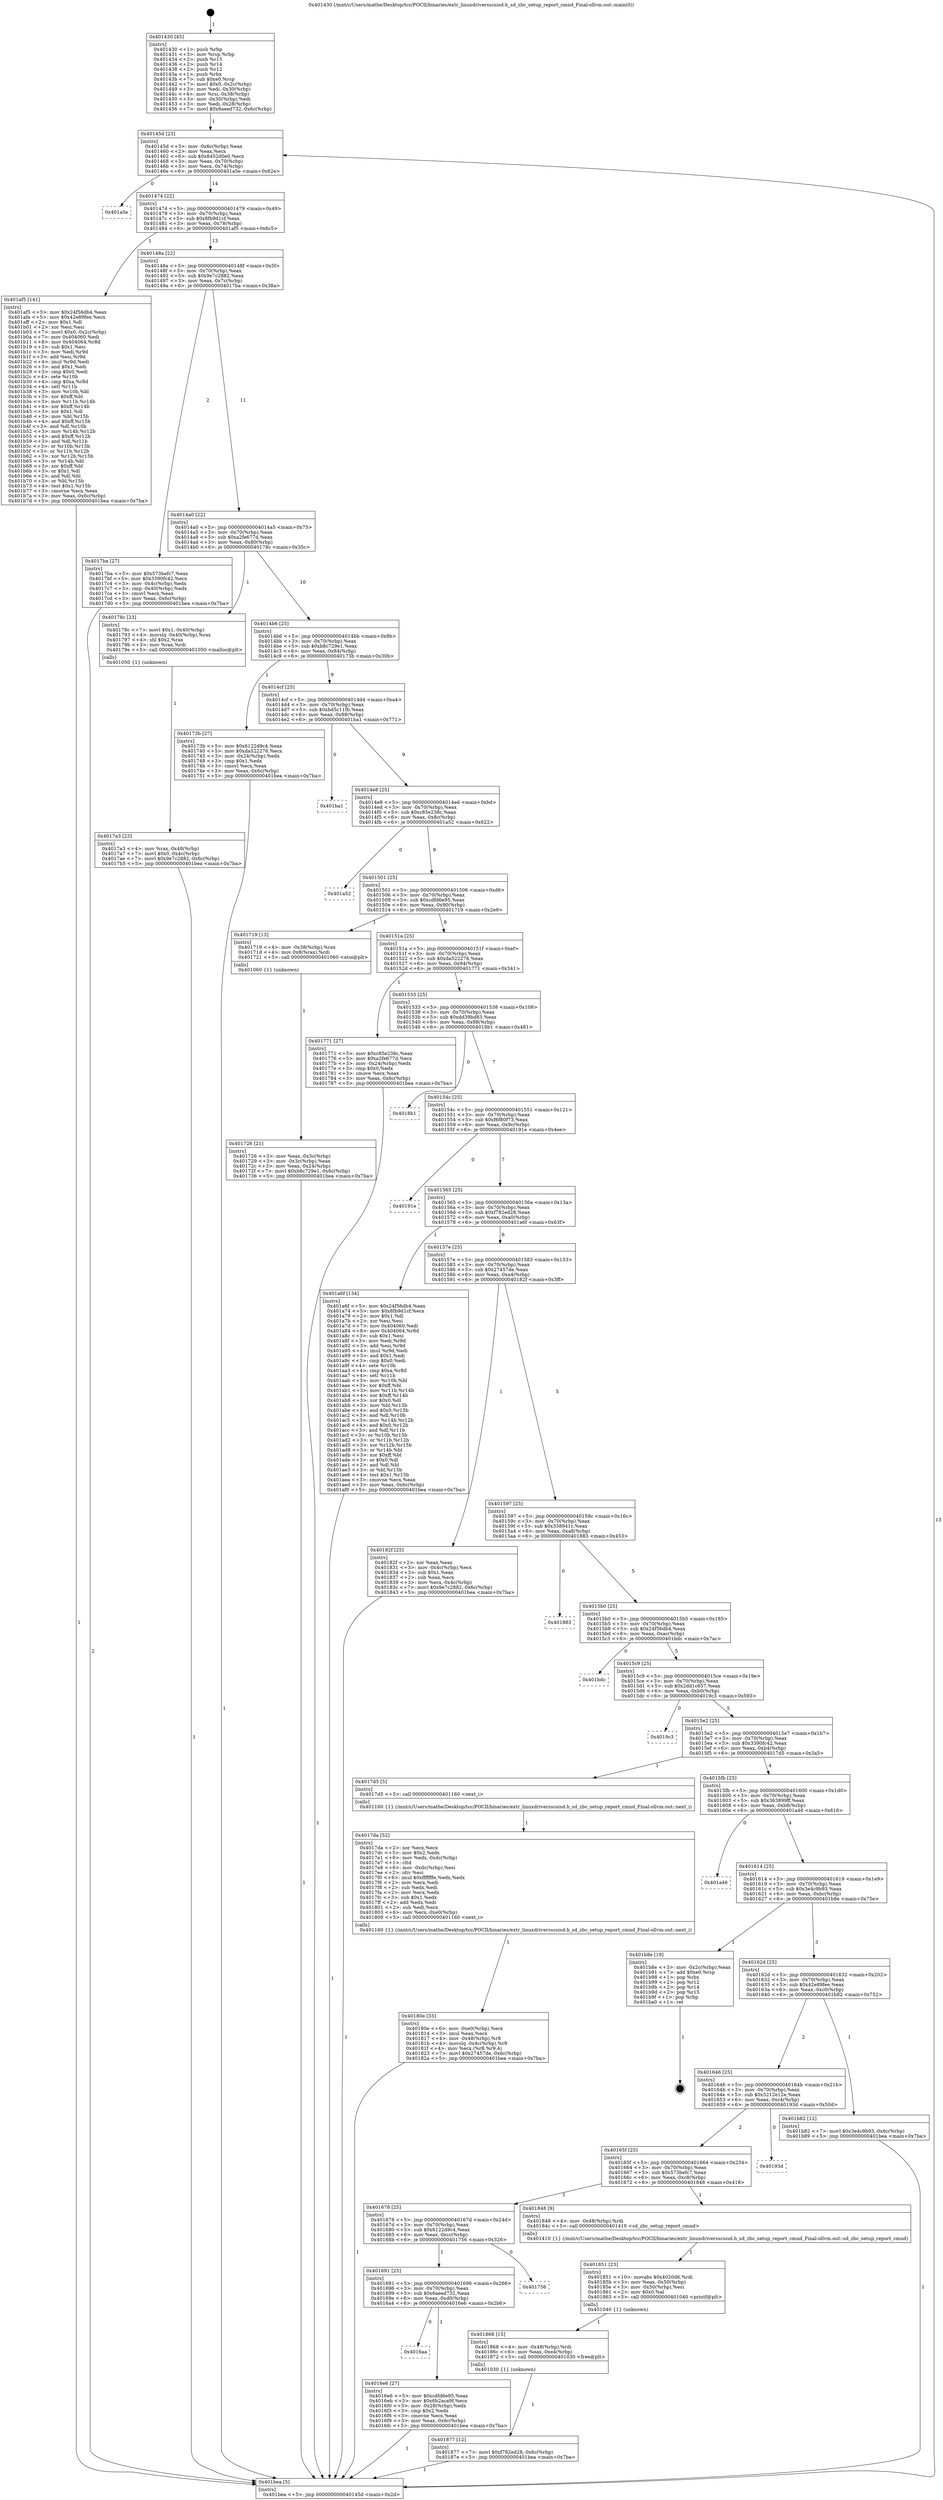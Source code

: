 digraph "0x401430" {
  label = "0x401430 (/mnt/c/Users/mathe/Desktop/tcc/POCII/binaries/extr_linuxdriversscsisd.h_sd_zbc_setup_report_cmnd_Final-ollvm.out::main(0))"
  labelloc = "t"
  node[shape=record]

  Entry [label="",width=0.3,height=0.3,shape=circle,fillcolor=black,style=filled]
  "0x40145d" [label="{
     0x40145d [23]\l
     | [instrs]\l
     &nbsp;&nbsp;0x40145d \<+3\>: mov -0x6c(%rbp),%eax\l
     &nbsp;&nbsp;0x401460 \<+2\>: mov %eax,%ecx\l
     &nbsp;&nbsp;0x401462 \<+6\>: sub $0x8452d0e0,%ecx\l
     &nbsp;&nbsp;0x401468 \<+3\>: mov %eax,-0x70(%rbp)\l
     &nbsp;&nbsp;0x40146b \<+3\>: mov %ecx,-0x74(%rbp)\l
     &nbsp;&nbsp;0x40146e \<+6\>: je 0000000000401a5e \<main+0x62e\>\l
  }"]
  "0x401a5e" [label="{
     0x401a5e\l
  }", style=dashed]
  "0x401474" [label="{
     0x401474 [22]\l
     | [instrs]\l
     &nbsp;&nbsp;0x401474 \<+5\>: jmp 0000000000401479 \<main+0x49\>\l
     &nbsp;&nbsp;0x401479 \<+3\>: mov -0x70(%rbp),%eax\l
     &nbsp;&nbsp;0x40147c \<+5\>: sub $0x8fb9d1cf,%eax\l
     &nbsp;&nbsp;0x401481 \<+3\>: mov %eax,-0x78(%rbp)\l
     &nbsp;&nbsp;0x401484 \<+6\>: je 0000000000401af5 \<main+0x6c5\>\l
  }"]
  Exit [label="",width=0.3,height=0.3,shape=circle,fillcolor=black,style=filled,peripheries=2]
  "0x401af5" [label="{
     0x401af5 [141]\l
     | [instrs]\l
     &nbsp;&nbsp;0x401af5 \<+5\>: mov $0x24f56db4,%eax\l
     &nbsp;&nbsp;0x401afa \<+5\>: mov $0x42e89fee,%ecx\l
     &nbsp;&nbsp;0x401aff \<+2\>: mov $0x1,%dl\l
     &nbsp;&nbsp;0x401b01 \<+2\>: xor %esi,%esi\l
     &nbsp;&nbsp;0x401b03 \<+7\>: movl $0x0,-0x2c(%rbp)\l
     &nbsp;&nbsp;0x401b0a \<+7\>: mov 0x404060,%edi\l
     &nbsp;&nbsp;0x401b11 \<+8\>: mov 0x404064,%r8d\l
     &nbsp;&nbsp;0x401b19 \<+3\>: sub $0x1,%esi\l
     &nbsp;&nbsp;0x401b1c \<+3\>: mov %edi,%r9d\l
     &nbsp;&nbsp;0x401b1f \<+3\>: add %esi,%r9d\l
     &nbsp;&nbsp;0x401b22 \<+4\>: imul %r9d,%edi\l
     &nbsp;&nbsp;0x401b26 \<+3\>: and $0x1,%edi\l
     &nbsp;&nbsp;0x401b29 \<+3\>: cmp $0x0,%edi\l
     &nbsp;&nbsp;0x401b2c \<+4\>: sete %r10b\l
     &nbsp;&nbsp;0x401b30 \<+4\>: cmp $0xa,%r8d\l
     &nbsp;&nbsp;0x401b34 \<+4\>: setl %r11b\l
     &nbsp;&nbsp;0x401b38 \<+3\>: mov %r10b,%bl\l
     &nbsp;&nbsp;0x401b3b \<+3\>: xor $0xff,%bl\l
     &nbsp;&nbsp;0x401b3e \<+3\>: mov %r11b,%r14b\l
     &nbsp;&nbsp;0x401b41 \<+4\>: xor $0xff,%r14b\l
     &nbsp;&nbsp;0x401b45 \<+3\>: xor $0x1,%dl\l
     &nbsp;&nbsp;0x401b48 \<+3\>: mov %bl,%r15b\l
     &nbsp;&nbsp;0x401b4b \<+4\>: and $0xff,%r15b\l
     &nbsp;&nbsp;0x401b4f \<+3\>: and %dl,%r10b\l
     &nbsp;&nbsp;0x401b52 \<+3\>: mov %r14b,%r12b\l
     &nbsp;&nbsp;0x401b55 \<+4\>: and $0xff,%r12b\l
     &nbsp;&nbsp;0x401b59 \<+3\>: and %dl,%r11b\l
     &nbsp;&nbsp;0x401b5c \<+3\>: or %r10b,%r15b\l
     &nbsp;&nbsp;0x401b5f \<+3\>: or %r11b,%r12b\l
     &nbsp;&nbsp;0x401b62 \<+3\>: xor %r12b,%r15b\l
     &nbsp;&nbsp;0x401b65 \<+3\>: or %r14b,%bl\l
     &nbsp;&nbsp;0x401b68 \<+3\>: xor $0xff,%bl\l
     &nbsp;&nbsp;0x401b6b \<+3\>: or $0x1,%dl\l
     &nbsp;&nbsp;0x401b6e \<+2\>: and %dl,%bl\l
     &nbsp;&nbsp;0x401b70 \<+3\>: or %bl,%r15b\l
     &nbsp;&nbsp;0x401b73 \<+4\>: test $0x1,%r15b\l
     &nbsp;&nbsp;0x401b77 \<+3\>: cmovne %ecx,%eax\l
     &nbsp;&nbsp;0x401b7a \<+3\>: mov %eax,-0x6c(%rbp)\l
     &nbsp;&nbsp;0x401b7d \<+5\>: jmp 0000000000401bea \<main+0x7ba\>\l
  }"]
  "0x40148a" [label="{
     0x40148a [22]\l
     | [instrs]\l
     &nbsp;&nbsp;0x40148a \<+5\>: jmp 000000000040148f \<main+0x5f\>\l
     &nbsp;&nbsp;0x40148f \<+3\>: mov -0x70(%rbp),%eax\l
     &nbsp;&nbsp;0x401492 \<+5\>: sub $0x9e7c2882,%eax\l
     &nbsp;&nbsp;0x401497 \<+3\>: mov %eax,-0x7c(%rbp)\l
     &nbsp;&nbsp;0x40149a \<+6\>: je 00000000004017ba \<main+0x38a\>\l
  }"]
  "0x401877" [label="{
     0x401877 [12]\l
     | [instrs]\l
     &nbsp;&nbsp;0x401877 \<+7\>: movl $0xf782ed28,-0x6c(%rbp)\l
     &nbsp;&nbsp;0x40187e \<+5\>: jmp 0000000000401bea \<main+0x7ba\>\l
  }"]
  "0x4017ba" [label="{
     0x4017ba [27]\l
     | [instrs]\l
     &nbsp;&nbsp;0x4017ba \<+5\>: mov $0x573befc7,%eax\l
     &nbsp;&nbsp;0x4017bf \<+5\>: mov $0x3390fc42,%ecx\l
     &nbsp;&nbsp;0x4017c4 \<+3\>: mov -0x4c(%rbp),%edx\l
     &nbsp;&nbsp;0x4017c7 \<+3\>: cmp -0x40(%rbp),%edx\l
     &nbsp;&nbsp;0x4017ca \<+3\>: cmovl %ecx,%eax\l
     &nbsp;&nbsp;0x4017cd \<+3\>: mov %eax,-0x6c(%rbp)\l
     &nbsp;&nbsp;0x4017d0 \<+5\>: jmp 0000000000401bea \<main+0x7ba\>\l
  }"]
  "0x4014a0" [label="{
     0x4014a0 [22]\l
     | [instrs]\l
     &nbsp;&nbsp;0x4014a0 \<+5\>: jmp 00000000004014a5 \<main+0x75\>\l
     &nbsp;&nbsp;0x4014a5 \<+3\>: mov -0x70(%rbp),%eax\l
     &nbsp;&nbsp;0x4014a8 \<+5\>: sub $0xa2fe677d,%eax\l
     &nbsp;&nbsp;0x4014ad \<+3\>: mov %eax,-0x80(%rbp)\l
     &nbsp;&nbsp;0x4014b0 \<+6\>: je 000000000040178c \<main+0x35c\>\l
  }"]
  "0x401868" [label="{
     0x401868 [15]\l
     | [instrs]\l
     &nbsp;&nbsp;0x401868 \<+4\>: mov -0x48(%rbp),%rdi\l
     &nbsp;&nbsp;0x40186c \<+6\>: mov %eax,-0xe4(%rbp)\l
     &nbsp;&nbsp;0x401872 \<+5\>: call 0000000000401030 \<free@plt\>\l
     | [calls]\l
     &nbsp;&nbsp;0x401030 \{1\} (unknown)\l
  }"]
  "0x40178c" [label="{
     0x40178c [23]\l
     | [instrs]\l
     &nbsp;&nbsp;0x40178c \<+7\>: movl $0x1,-0x40(%rbp)\l
     &nbsp;&nbsp;0x401793 \<+4\>: movslq -0x40(%rbp),%rax\l
     &nbsp;&nbsp;0x401797 \<+4\>: shl $0x2,%rax\l
     &nbsp;&nbsp;0x40179b \<+3\>: mov %rax,%rdi\l
     &nbsp;&nbsp;0x40179e \<+5\>: call 0000000000401050 \<malloc@plt\>\l
     | [calls]\l
     &nbsp;&nbsp;0x401050 \{1\} (unknown)\l
  }"]
  "0x4014b6" [label="{
     0x4014b6 [25]\l
     | [instrs]\l
     &nbsp;&nbsp;0x4014b6 \<+5\>: jmp 00000000004014bb \<main+0x8b\>\l
     &nbsp;&nbsp;0x4014bb \<+3\>: mov -0x70(%rbp),%eax\l
     &nbsp;&nbsp;0x4014be \<+5\>: sub $0xb8c729e1,%eax\l
     &nbsp;&nbsp;0x4014c3 \<+6\>: mov %eax,-0x84(%rbp)\l
     &nbsp;&nbsp;0x4014c9 \<+6\>: je 000000000040173b \<main+0x30b\>\l
  }"]
  "0x401851" [label="{
     0x401851 [23]\l
     | [instrs]\l
     &nbsp;&nbsp;0x401851 \<+10\>: movabs $0x4020d6,%rdi\l
     &nbsp;&nbsp;0x40185b \<+3\>: mov %eax,-0x50(%rbp)\l
     &nbsp;&nbsp;0x40185e \<+3\>: mov -0x50(%rbp),%esi\l
     &nbsp;&nbsp;0x401861 \<+2\>: mov $0x0,%al\l
     &nbsp;&nbsp;0x401863 \<+5\>: call 0000000000401040 \<printf@plt\>\l
     | [calls]\l
     &nbsp;&nbsp;0x401040 \{1\} (unknown)\l
  }"]
  "0x40173b" [label="{
     0x40173b [27]\l
     | [instrs]\l
     &nbsp;&nbsp;0x40173b \<+5\>: mov $0x6122d9c4,%eax\l
     &nbsp;&nbsp;0x401740 \<+5\>: mov $0xda522276,%ecx\l
     &nbsp;&nbsp;0x401745 \<+3\>: mov -0x24(%rbp),%edx\l
     &nbsp;&nbsp;0x401748 \<+3\>: cmp $0x1,%edx\l
     &nbsp;&nbsp;0x40174b \<+3\>: cmovl %ecx,%eax\l
     &nbsp;&nbsp;0x40174e \<+3\>: mov %eax,-0x6c(%rbp)\l
     &nbsp;&nbsp;0x401751 \<+5\>: jmp 0000000000401bea \<main+0x7ba\>\l
  }"]
  "0x4014cf" [label="{
     0x4014cf [25]\l
     | [instrs]\l
     &nbsp;&nbsp;0x4014cf \<+5\>: jmp 00000000004014d4 \<main+0xa4\>\l
     &nbsp;&nbsp;0x4014d4 \<+3\>: mov -0x70(%rbp),%eax\l
     &nbsp;&nbsp;0x4014d7 \<+5\>: sub $0xbd5c11fb,%eax\l
     &nbsp;&nbsp;0x4014dc \<+6\>: mov %eax,-0x88(%rbp)\l
     &nbsp;&nbsp;0x4014e2 \<+6\>: je 0000000000401ba1 \<main+0x771\>\l
  }"]
  "0x40180e" [label="{
     0x40180e [33]\l
     | [instrs]\l
     &nbsp;&nbsp;0x40180e \<+6\>: mov -0xe0(%rbp),%ecx\l
     &nbsp;&nbsp;0x401814 \<+3\>: imul %eax,%ecx\l
     &nbsp;&nbsp;0x401817 \<+4\>: mov -0x48(%rbp),%r8\l
     &nbsp;&nbsp;0x40181b \<+4\>: movslq -0x4c(%rbp),%r9\l
     &nbsp;&nbsp;0x40181f \<+4\>: mov %ecx,(%r8,%r9,4)\l
     &nbsp;&nbsp;0x401823 \<+7\>: movl $0x27457de,-0x6c(%rbp)\l
     &nbsp;&nbsp;0x40182a \<+5\>: jmp 0000000000401bea \<main+0x7ba\>\l
  }"]
  "0x401ba1" [label="{
     0x401ba1\l
  }", style=dashed]
  "0x4014e8" [label="{
     0x4014e8 [25]\l
     | [instrs]\l
     &nbsp;&nbsp;0x4014e8 \<+5\>: jmp 00000000004014ed \<main+0xbd\>\l
     &nbsp;&nbsp;0x4014ed \<+3\>: mov -0x70(%rbp),%eax\l
     &nbsp;&nbsp;0x4014f0 \<+5\>: sub $0xc85e238c,%eax\l
     &nbsp;&nbsp;0x4014f5 \<+6\>: mov %eax,-0x8c(%rbp)\l
     &nbsp;&nbsp;0x4014fb \<+6\>: je 0000000000401a52 \<main+0x622\>\l
  }"]
  "0x4017da" [label="{
     0x4017da [52]\l
     | [instrs]\l
     &nbsp;&nbsp;0x4017da \<+2\>: xor %ecx,%ecx\l
     &nbsp;&nbsp;0x4017dc \<+5\>: mov $0x2,%edx\l
     &nbsp;&nbsp;0x4017e1 \<+6\>: mov %edx,-0xdc(%rbp)\l
     &nbsp;&nbsp;0x4017e7 \<+1\>: cltd\l
     &nbsp;&nbsp;0x4017e8 \<+6\>: mov -0xdc(%rbp),%esi\l
     &nbsp;&nbsp;0x4017ee \<+2\>: idiv %esi\l
     &nbsp;&nbsp;0x4017f0 \<+6\>: imul $0xfffffffe,%edx,%edx\l
     &nbsp;&nbsp;0x4017f6 \<+2\>: mov %ecx,%edi\l
     &nbsp;&nbsp;0x4017f8 \<+2\>: sub %edx,%edi\l
     &nbsp;&nbsp;0x4017fa \<+2\>: mov %ecx,%edx\l
     &nbsp;&nbsp;0x4017fc \<+3\>: sub $0x1,%edx\l
     &nbsp;&nbsp;0x4017ff \<+2\>: add %edx,%edi\l
     &nbsp;&nbsp;0x401801 \<+2\>: sub %edi,%ecx\l
     &nbsp;&nbsp;0x401803 \<+6\>: mov %ecx,-0xe0(%rbp)\l
     &nbsp;&nbsp;0x401809 \<+5\>: call 0000000000401160 \<next_i\>\l
     | [calls]\l
     &nbsp;&nbsp;0x401160 \{1\} (/mnt/c/Users/mathe/Desktop/tcc/POCII/binaries/extr_linuxdriversscsisd.h_sd_zbc_setup_report_cmnd_Final-ollvm.out::next_i)\l
  }"]
  "0x401a52" [label="{
     0x401a52\l
  }", style=dashed]
  "0x401501" [label="{
     0x401501 [25]\l
     | [instrs]\l
     &nbsp;&nbsp;0x401501 \<+5\>: jmp 0000000000401506 \<main+0xd6\>\l
     &nbsp;&nbsp;0x401506 \<+3\>: mov -0x70(%rbp),%eax\l
     &nbsp;&nbsp;0x401509 \<+5\>: sub $0xcdfd6e95,%eax\l
     &nbsp;&nbsp;0x40150e \<+6\>: mov %eax,-0x90(%rbp)\l
     &nbsp;&nbsp;0x401514 \<+6\>: je 0000000000401719 \<main+0x2e9\>\l
  }"]
  "0x4017a3" [label="{
     0x4017a3 [23]\l
     | [instrs]\l
     &nbsp;&nbsp;0x4017a3 \<+4\>: mov %rax,-0x48(%rbp)\l
     &nbsp;&nbsp;0x4017a7 \<+7\>: movl $0x0,-0x4c(%rbp)\l
     &nbsp;&nbsp;0x4017ae \<+7\>: movl $0x9e7c2882,-0x6c(%rbp)\l
     &nbsp;&nbsp;0x4017b5 \<+5\>: jmp 0000000000401bea \<main+0x7ba\>\l
  }"]
  "0x401719" [label="{
     0x401719 [13]\l
     | [instrs]\l
     &nbsp;&nbsp;0x401719 \<+4\>: mov -0x38(%rbp),%rax\l
     &nbsp;&nbsp;0x40171d \<+4\>: mov 0x8(%rax),%rdi\l
     &nbsp;&nbsp;0x401721 \<+5\>: call 0000000000401060 \<atoi@plt\>\l
     | [calls]\l
     &nbsp;&nbsp;0x401060 \{1\} (unknown)\l
  }"]
  "0x40151a" [label="{
     0x40151a [25]\l
     | [instrs]\l
     &nbsp;&nbsp;0x40151a \<+5\>: jmp 000000000040151f \<main+0xef\>\l
     &nbsp;&nbsp;0x40151f \<+3\>: mov -0x70(%rbp),%eax\l
     &nbsp;&nbsp;0x401522 \<+5\>: sub $0xda522276,%eax\l
     &nbsp;&nbsp;0x401527 \<+6\>: mov %eax,-0x94(%rbp)\l
     &nbsp;&nbsp;0x40152d \<+6\>: je 0000000000401771 \<main+0x341\>\l
  }"]
  "0x401726" [label="{
     0x401726 [21]\l
     | [instrs]\l
     &nbsp;&nbsp;0x401726 \<+3\>: mov %eax,-0x3c(%rbp)\l
     &nbsp;&nbsp;0x401729 \<+3\>: mov -0x3c(%rbp),%eax\l
     &nbsp;&nbsp;0x40172c \<+3\>: mov %eax,-0x24(%rbp)\l
     &nbsp;&nbsp;0x40172f \<+7\>: movl $0xb8c729e1,-0x6c(%rbp)\l
     &nbsp;&nbsp;0x401736 \<+5\>: jmp 0000000000401bea \<main+0x7ba\>\l
  }"]
  "0x401771" [label="{
     0x401771 [27]\l
     | [instrs]\l
     &nbsp;&nbsp;0x401771 \<+5\>: mov $0xc85e238c,%eax\l
     &nbsp;&nbsp;0x401776 \<+5\>: mov $0xa2fe677d,%ecx\l
     &nbsp;&nbsp;0x40177b \<+3\>: mov -0x24(%rbp),%edx\l
     &nbsp;&nbsp;0x40177e \<+3\>: cmp $0x0,%edx\l
     &nbsp;&nbsp;0x401781 \<+3\>: cmove %ecx,%eax\l
     &nbsp;&nbsp;0x401784 \<+3\>: mov %eax,-0x6c(%rbp)\l
     &nbsp;&nbsp;0x401787 \<+5\>: jmp 0000000000401bea \<main+0x7ba\>\l
  }"]
  "0x401533" [label="{
     0x401533 [25]\l
     | [instrs]\l
     &nbsp;&nbsp;0x401533 \<+5\>: jmp 0000000000401538 \<main+0x108\>\l
     &nbsp;&nbsp;0x401538 \<+3\>: mov -0x70(%rbp),%eax\l
     &nbsp;&nbsp;0x40153b \<+5\>: sub $0xdd39bd83,%eax\l
     &nbsp;&nbsp;0x401540 \<+6\>: mov %eax,-0x98(%rbp)\l
     &nbsp;&nbsp;0x401546 \<+6\>: je 00000000004018b1 \<main+0x481\>\l
  }"]
  "0x401430" [label="{
     0x401430 [45]\l
     | [instrs]\l
     &nbsp;&nbsp;0x401430 \<+1\>: push %rbp\l
     &nbsp;&nbsp;0x401431 \<+3\>: mov %rsp,%rbp\l
     &nbsp;&nbsp;0x401434 \<+2\>: push %r15\l
     &nbsp;&nbsp;0x401436 \<+2\>: push %r14\l
     &nbsp;&nbsp;0x401438 \<+2\>: push %r12\l
     &nbsp;&nbsp;0x40143a \<+1\>: push %rbx\l
     &nbsp;&nbsp;0x40143b \<+7\>: sub $0xe0,%rsp\l
     &nbsp;&nbsp;0x401442 \<+7\>: movl $0x0,-0x2c(%rbp)\l
     &nbsp;&nbsp;0x401449 \<+3\>: mov %edi,-0x30(%rbp)\l
     &nbsp;&nbsp;0x40144c \<+4\>: mov %rsi,-0x38(%rbp)\l
     &nbsp;&nbsp;0x401450 \<+3\>: mov -0x30(%rbp),%edi\l
     &nbsp;&nbsp;0x401453 \<+3\>: mov %edi,-0x28(%rbp)\l
     &nbsp;&nbsp;0x401456 \<+7\>: movl $0x6aeed732,-0x6c(%rbp)\l
  }"]
  "0x4018b1" [label="{
     0x4018b1\l
  }", style=dashed]
  "0x40154c" [label="{
     0x40154c [25]\l
     | [instrs]\l
     &nbsp;&nbsp;0x40154c \<+5\>: jmp 0000000000401551 \<main+0x121\>\l
     &nbsp;&nbsp;0x401551 \<+3\>: mov -0x70(%rbp),%eax\l
     &nbsp;&nbsp;0x401554 \<+5\>: sub $0xf6f80f73,%eax\l
     &nbsp;&nbsp;0x401559 \<+6\>: mov %eax,-0x9c(%rbp)\l
     &nbsp;&nbsp;0x40155f \<+6\>: je 000000000040191e \<main+0x4ee\>\l
  }"]
  "0x401bea" [label="{
     0x401bea [5]\l
     | [instrs]\l
     &nbsp;&nbsp;0x401bea \<+5\>: jmp 000000000040145d \<main+0x2d\>\l
  }"]
  "0x40191e" [label="{
     0x40191e\l
  }", style=dashed]
  "0x401565" [label="{
     0x401565 [25]\l
     | [instrs]\l
     &nbsp;&nbsp;0x401565 \<+5\>: jmp 000000000040156a \<main+0x13a\>\l
     &nbsp;&nbsp;0x40156a \<+3\>: mov -0x70(%rbp),%eax\l
     &nbsp;&nbsp;0x40156d \<+5\>: sub $0xf782ed28,%eax\l
     &nbsp;&nbsp;0x401572 \<+6\>: mov %eax,-0xa0(%rbp)\l
     &nbsp;&nbsp;0x401578 \<+6\>: je 0000000000401a6f \<main+0x63f\>\l
  }"]
  "0x4016aa" [label="{
     0x4016aa\l
  }", style=dashed]
  "0x401a6f" [label="{
     0x401a6f [134]\l
     | [instrs]\l
     &nbsp;&nbsp;0x401a6f \<+5\>: mov $0x24f56db4,%eax\l
     &nbsp;&nbsp;0x401a74 \<+5\>: mov $0x8fb9d1cf,%ecx\l
     &nbsp;&nbsp;0x401a79 \<+2\>: mov $0x1,%dl\l
     &nbsp;&nbsp;0x401a7b \<+2\>: xor %esi,%esi\l
     &nbsp;&nbsp;0x401a7d \<+7\>: mov 0x404060,%edi\l
     &nbsp;&nbsp;0x401a84 \<+8\>: mov 0x404064,%r8d\l
     &nbsp;&nbsp;0x401a8c \<+3\>: sub $0x1,%esi\l
     &nbsp;&nbsp;0x401a8f \<+3\>: mov %edi,%r9d\l
     &nbsp;&nbsp;0x401a92 \<+3\>: add %esi,%r9d\l
     &nbsp;&nbsp;0x401a95 \<+4\>: imul %r9d,%edi\l
     &nbsp;&nbsp;0x401a99 \<+3\>: and $0x1,%edi\l
     &nbsp;&nbsp;0x401a9c \<+3\>: cmp $0x0,%edi\l
     &nbsp;&nbsp;0x401a9f \<+4\>: sete %r10b\l
     &nbsp;&nbsp;0x401aa3 \<+4\>: cmp $0xa,%r8d\l
     &nbsp;&nbsp;0x401aa7 \<+4\>: setl %r11b\l
     &nbsp;&nbsp;0x401aab \<+3\>: mov %r10b,%bl\l
     &nbsp;&nbsp;0x401aae \<+3\>: xor $0xff,%bl\l
     &nbsp;&nbsp;0x401ab1 \<+3\>: mov %r11b,%r14b\l
     &nbsp;&nbsp;0x401ab4 \<+4\>: xor $0xff,%r14b\l
     &nbsp;&nbsp;0x401ab8 \<+3\>: xor $0x0,%dl\l
     &nbsp;&nbsp;0x401abb \<+3\>: mov %bl,%r15b\l
     &nbsp;&nbsp;0x401abe \<+4\>: and $0x0,%r15b\l
     &nbsp;&nbsp;0x401ac2 \<+3\>: and %dl,%r10b\l
     &nbsp;&nbsp;0x401ac5 \<+3\>: mov %r14b,%r12b\l
     &nbsp;&nbsp;0x401ac8 \<+4\>: and $0x0,%r12b\l
     &nbsp;&nbsp;0x401acc \<+3\>: and %dl,%r11b\l
     &nbsp;&nbsp;0x401acf \<+3\>: or %r10b,%r15b\l
     &nbsp;&nbsp;0x401ad2 \<+3\>: or %r11b,%r12b\l
     &nbsp;&nbsp;0x401ad5 \<+3\>: xor %r12b,%r15b\l
     &nbsp;&nbsp;0x401ad8 \<+3\>: or %r14b,%bl\l
     &nbsp;&nbsp;0x401adb \<+3\>: xor $0xff,%bl\l
     &nbsp;&nbsp;0x401ade \<+3\>: or $0x0,%dl\l
     &nbsp;&nbsp;0x401ae1 \<+2\>: and %dl,%bl\l
     &nbsp;&nbsp;0x401ae3 \<+3\>: or %bl,%r15b\l
     &nbsp;&nbsp;0x401ae6 \<+4\>: test $0x1,%r15b\l
     &nbsp;&nbsp;0x401aea \<+3\>: cmovne %ecx,%eax\l
     &nbsp;&nbsp;0x401aed \<+3\>: mov %eax,-0x6c(%rbp)\l
     &nbsp;&nbsp;0x401af0 \<+5\>: jmp 0000000000401bea \<main+0x7ba\>\l
  }"]
  "0x40157e" [label="{
     0x40157e [25]\l
     | [instrs]\l
     &nbsp;&nbsp;0x40157e \<+5\>: jmp 0000000000401583 \<main+0x153\>\l
     &nbsp;&nbsp;0x401583 \<+3\>: mov -0x70(%rbp),%eax\l
     &nbsp;&nbsp;0x401586 \<+5\>: sub $0x27457de,%eax\l
     &nbsp;&nbsp;0x40158b \<+6\>: mov %eax,-0xa4(%rbp)\l
     &nbsp;&nbsp;0x401591 \<+6\>: je 000000000040182f \<main+0x3ff\>\l
  }"]
  "0x4016e6" [label="{
     0x4016e6 [27]\l
     | [instrs]\l
     &nbsp;&nbsp;0x4016e6 \<+5\>: mov $0xcdfd6e95,%eax\l
     &nbsp;&nbsp;0x4016eb \<+5\>: mov $0x6b2aca9f,%ecx\l
     &nbsp;&nbsp;0x4016f0 \<+3\>: mov -0x28(%rbp),%edx\l
     &nbsp;&nbsp;0x4016f3 \<+3\>: cmp $0x2,%edx\l
     &nbsp;&nbsp;0x4016f6 \<+3\>: cmovne %ecx,%eax\l
     &nbsp;&nbsp;0x4016f9 \<+3\>: mov %eax,-0x6c(%rbp)\l
     &nbsp;&nbsp;0x4016fc \<+5\>: jmp 0000000000401bea \<main+0x7ba\>\l
  }"]
  "0x40182f" [label="{
     0x40182f [25]\l
     | [instrs]\l
     &nbsp;&nbsp;0x40182f \<+2\>: xor %eax,%eax\l
     &nbsp;&nbsp;0x401831 \<+3\>: mov -0x4c(%rbp),%ecx\l
     &nbsp;&nbsp;0x401834 \<+3\>: sub $0x1,%eax\l
     &nbsp;&nbsp;0x401837 \<+2\>: sub %eax,%ecx\l
     &nbsp;&nbsp;0x401839 \<+3\>: mov %ecx,-0x4c(%rbp)\l
     &nbsp;&nbsp;0x40183c \<+7\>: movl $0x9e7c2882,-0x6c(%rbp)\l
     &nbsp;&nbsp;0x401843 \<+5\>: jmp 0000000000401bea \<main+0x7ba\>\l
  }"]
  "0x401597" [label="{
     0x401597 [25]\l
     | [instrs]\l
     &nbsp;&nbsp;0x401597 \<+5\>: jmp 000000000040159c \<main+0x16c\>\l
     &nbsp;&nbsp;0x40159c \<+3\>: mov -0x70(%rbp),%eax\l
     &nbsp;&nbsp;0x40159f \<+5\>: sub $0x358941c,%eax\l
     &nbsp;&nbsp;0x4015a4 \<+6\>: mov %eax,-0xa8(%rbp)\l
     &nbsp;&nbsp;0x4015aa \<+6\>: je 0000000000401883 \<main+0x453\>\l
  }"]
  "0x401691" [label="{
     0x401691 [25]\l
     | [instrs]\l
     &nbsp;&nbsp;0x401691 \<+5\>: jmp 0000000000401696 \<main+0x266\>\l
     &nbsp;&nbsp;0x401696 \<+3\>: mov -0x70(%rbp),%eax\l
     &nbsp;&nbsp;0x401699 \<+5\>: sub $0x6aeed732,%eax\l
     &nbsp;&nbsp;0x40169e \<+6\>: mov %eax,-0xd0(%rbp)\l
     &nbsp;&nbsp;0x4016a4 \<+6\>: je 00000000004016e6 \<main+0x2b6\>\l
  }"]
  "0x401883" [label="{
     0x401883\l
  }", style=dashed]
  "0x4015b0" [label="{
     0x4015b0 [25]\l
     | [instrs]\l
     &nbsp;&nbsp;0x4015b0 \<+5\>: jmp 00000000004015b5 \<main+0x185\>\l
     &nbsp;&nbsp;0x4015b5 \<+3\>: mov -0x70(%rbp),%eax\l
     &nbsp;&nbsp;0x4015b8 \<+5\>: sub $0x24f56db4,%eax\l
     &nbsp;&nbsp;0x4015bd \<+6\>: mov %eax,-0xac(%rbp)\l
     &nbsp;&nbsp;0x4015c3 \<+6\>: je 0000000000401bdc \<main+0x7ac\>\l
  }"]
  "0x401756" [label="{
     0x401756\l
  }", style=dashed]
  "0x401bdc" [label="{
     0x401bdc\l
  }", style=dashed]
  "0x4015c9" [label="{
     0x4015c9 [25]\l
     | [instrs]\l
     &nbsp;&nbsp;0x4015c9 \<+5\>: jmp 00000000004015ce \<main+0x19e\>\l
     &nbsp;&nbsp;0x4015ce \<+3\>: mov -0x70(%rbp),%eax\l
     &nbsp;&nbsp;0x4015d1 \<+5\>: sub $0x2dd1c657,%eax\l
     &nbsp;&nbsp;0x4015d6 \<+6\>: mov %eax,-0xb0(%rbp)\l
     &nbsp;&nbsp;0x4015dc \<+6\>: je 00000000004019c3 \<main+0x593\>\l
  }"]
  "0x401678" [label="{
     0x401678 [25]\l
     | [instrs]\l
     &nbsp;&nbsp;0x401678 \<+5\>: jmp 000000000040167d \<main+0x24d\>\l
     &nbsp;&nbsp;0x40167d \<+3\>: mov -0x70(%rbp),%eax\l
     &nbsp;&nbsp;0x401680 \<+5\>: sub $0x6122d9c4,%eax\l
     &nbsp;&nbsp;0x401685 \<+6\>: mov %eax,-0xcc(%rbp)\l
     &nbsp;&nbsp;0x40168b \<+6\>: je 0000000000401756 \<main+0x326\>\l
  }"]
  "0x4019c3" [label="{
     0x4019c3\l
  }", style=dashed]
  "0x4015e2" [label="{
     0x4015e2 [25]\l
     | [instrs]\l
     &nbsp;&nbsp;0x4015e2 \<+5\>: jmp 00000000004015e7 \<main+0x1b7\>\l
     &nbsp;&nbsp;0x4015e7 \<+3\>: mov -0x70(%rbp),%eax\l
     &nbsp;&nbsp;0x4015ea \<+5\>: sub $0x3390fc42,%eax\l
     &nbsp;&nbsp;0x4015ef \<+6\>: mov %eax,-0xb4(%rbp)\l
     &nbsp;&nbsp;0x4015f5 \<+6\>: je 00000000004017d5 \<main+0x3a5\>\l
  }"]
  "0x401848" [label="{
     0x401848 [9]\l
     | [instrs]\l
     &nbsp;&nbsp;0x401848 \<+4\>: mov -0x48(%rbp),%rdi\l
     &nbsp;&nbsp;0x40184c \<+5\>: call 0000000000401410 \<sd_zbc_setup_report_cmnd\>\l
     | [calls]\l
     &nbsp;&nbsp;0x401410 \{1\} (/mnt/c/Users/mathe/Desktop/tcc/POCII/binaries/extr_linuxdriversscsisd.h_sd_zbc_setup_report_cmnd_Final-ollvm.out::sd_zbc_setup_report_cmnd)\l
  }"]
  "0x4017d5" [label="{
     0x4017d5 [5]\l
     | [instrs]\l
     &nbsp;&nbsp;0x4017d5 \<+5\>: call 0000000000401160 \<next_i\>\l
     | [calls]\l
     &nbsp;&nbsp;0x401160 \{1\} (/mnt/c/Users/mathe/Desktop/tcc/POCII/binaries/extr_linuxdriversscsisd.h_sd_zbc_setup_report_cmnd_Final-ollvm.out::next_i)\l
  }"]
  "0x4015fb" [label="{
     0x4015fb [25]\l
     | [instrs]\l
     &nbsp;&nbsp;0x4015fb \<+5\>: jmp 0000000000401600 \<main+0x1d0\>\l
     &nbsp;&nbsp;0x401600 \<+3\>: mov -0x70(%rbp),%eax\l
     &nbsp;&nbsp;0x401603 \<+5\>: sub $0x363899ff,%eax\l
     &nbsp;&nbsp;0x401608 \<+6\>: mov %eax,-0xb8(%rbp)\l
     &nbsp;&nbsp;0x40160e \<+6\>: je 0000000000401a46 \<main+0x616\>\l
  }"]
  "0x40165f" [label="{
     0x40165f [25]\l
     | [instrs]\l
     &nbsp;&nbsp;0x40165f \<+5\>: jmp 0000000000401664 \<main+0x234\>\l
     &nbsp;&nbsp;0x401664 \<+3\>: mov -0x70(%rbp),%eax\l
     &nbsp;&nbsp;0x401667 \<+5\>: sub $0x573befc7,%eax\l
     &nbsp;&nbsp;0x40166c \<+6\>: mov %eax,-0xc8(%rbp)\l
     &nbsp;&nbsp;0x401672 \<+6\>: je 0000000000401848 \<main+0x418\>\l
  }"]
  "0x401a46" [label="{
     0x401a46\l
  }", style=dashed]
  "0x401614" [label="{
     0x401614 [25]\l
     | [instrs]\l
     &nbsp;&nbsp;0x401614 \<+5\>: jmp 0000000000401619 \<main+0x1e9\>\l
     &nbsp;&nbsp;0x401619 \<+3\>: mov -0x70(%rbp),%eax\l
     &nbsp;&nbsp;0x40161c \<+5\>: sub $0x3e4c9b93,%eax\l
     &nbsp;&nbsp;0x401621 \<+6\>: mov %eax,-0xbc(%rbp)\l
     &nbsp;&nbsp;0x401627 \<+6\>: je 0000000000401b8e \<main+0x75e\>\l
  }"]
  "0x40193d" [label="{
     0x40193d\l
  }", style=dashed]
  "0x401b8e" [label="{
     0x401b8e [19]\l
     | [instrs]\l
     &nbsp;&nbsp;0x401b8e \<+3\>: mov -0x2c(%rbp),%eax\l
     &nbsp;&nbsp;0x401b91 \<+7\>: add $0xe0,%rsp\l
     &nbsp;&nbsp;0x401b98 \<+1\>: pop %rbx\l
     &nbsp;&nbsp;0x401b99 \<+2\>: pop %r12\l
     &nbsp;&nbsp;0x401b9b \<+2\>: pop %r14\l
     &nbsp;&nbsp;0x401b9d \<+2\>: pop %r15\l
     &nbsp;&nbsp;0x401b9f \<+1\>: pop %rbp\l
     &nbsp;&nbsp;0x401ba0 \<+1\>: ret\l
  }"]
  "0x40162d" [label="{
     0x40162d [25]\l
     | [instrs]\l
     &nbsp;&nbsp;0x40162d \<+5\>: jmp 0000000000401632 \<main+0x202\>\l
     &nbsp;&nbsp;0x401632 \<+3\>: mov -0x70(%rbp),%eax\l
     &nbsp;&nbsp;0x401635 \<+5\>: sub $0x42e89fee,%eax\l
     &nbsp;&nbsp;0x40163a \<+6\>: mov %eax,-0xc0(%rbp)\l
     &nbsp;&nbsp;0x401640 \<+6\>: je 0000000000401b82 \<main+0x752\>\l
  }"]
  "0x401646" [label="{
     0x401646 [25]\l
     | [instrs]\l
     &nbsp;&nbsp;0x401646 \<+5\>: jmp 000000000040164b \<main+0x21b\>\l
     &nbsp;&nbsp;0x40164b \<+3\>: mov -0x70(%rbp),%eax\l
     &nbsp;&nbsp;0x40164e \<+5\>: sub $0x5212e12e,%eax\l
     &nbsp;&nbsp;0x401653 \<+6\>: mov %eax,-0xc4(%rbp)\l
     &nbsp;&nbsp;0x401659 \<+6\>: je 000000000040193d \<main+0x50d\>\l
  }"]
  "0x401b82" [label="{
     0x401b82 [12]\l
     | [instrs]\l
     &nbsp;&nbsp;0x401b82 \<+7\>: movl $0x3e4c9b93,-0x6c(%rbp)\l
     &nbsp;&nbsp;0x401b89 \<+5\>: jmp 0000000000401bea \<main+0x7ba\>\l
  }"]
  Entry -> "0x401430" [label=" 1"]
  "0x40145d" -> "0x401a5e" [label=" 0"]
  "0x40145d" -> "0x401474" [label=" 14"]
  "0x401b8e" -> Exit [label=" 1"]
  "0x401474" -> "0x401af5" [label=" 1"]
  "0x401474" -> "0x40148a" [label=" 13"]
  "0x401b82" -> "0x401bea" [label=" 1"]
  "0x40148a" -> "0x4017ba" [label=" 2"]
  "0x40148a" -> "0x4014a0" [label=" 11"]
  "0x401af5" -> "0x401bea" [label=" 1"]
  "0x4014a0" -> "0x40178c" [label=" 1"]
  "0x4014a0" -> "0x4014b6" [label=" 10"]
  "0x401a6f" -> "0x401bea" [label=" 1"]
  "0x4014b6" -> "0x40173b" [label=" 1"]
  "0x4014b6" -> "0x4014cf" [label=" 9"]
  "0x401877" -> "0x401bea" [label=" 1"]
  "0x4014cf" -> "0x401ba1" [label=" 0"]
  "0x4014cf" -> "0x4014e8" [label=" 9"]
  "0x401868" -> "0x401877" [label=" 1"]
  "0x4014e8" -> "0x401a52" [label=" 0"]
  "0x4014e8" -> "0x401501" [label=" 9"]
  "0x401851" -> "0x401868" [label=" 1"]
  "0x401501" -> "0x401719" [label=" 1"]
  "0x401501" -> "0x40151a" [label=" 8"]
  "0x401848" -> "0x401851" [label=" 1"]
  "0x40151a" -> "0x401771" [label=" 1"]
  "0x40151a" -> "0x401533" [label=" 7"]
  "0x40182f" -> "0x401bea" [label=" 1"]
  "0x401533" -> "0x4018b1" [label=" 0"]
  "0x401533" -> "0x40154c" [label=" 7"]
  "0x40180e" -> "0x401bea" [label=" 1"]
  "0x40154c" -> "0x40191e" [label=" 0"]
  "0x40154c" -> "0x401565" [label=" 7"]
  "0x4017da" -> "0x40180e" [label=" 1"]
  "0x401565" -> "0x401a6f" [label=" 1"]
  "0x401565" -> "0x40157e" [label=" 6"]
  "0x4017d5" -> "0x4017da" [label=" 1"]
  "0x40157e" -> "0x40182f" [label=" 1"]
  "0x40157e" -> "0x401597" [label=" 5"]
  "0x4017ba" -> "0x401bea" [label=" 2"]
  "0x401597" -> "0x401883" [label=" 0"]
  "0x401597" -> "0x4015b0" [label=" 5"]
  "0x40178c" -> "0x4017a3" [label=" 1"]
  "0x4015b0" -> "0x401bdc" [label=" 0"]
  "0x4015b0" -> "0x4015c9" [label=" 5"]
  "0x401771" -> "0x401bea" [label=" 1"]
  "0x4015c9" -> "0x4019c3" [label=" 0"]
  "0x4015c9" -> "0x4015e2" [label=" 5"]
  "0x401726" -> "0x401bea" [label=" 1"]
  "0x4015e2" -> "0x4017d5" [label=" 1"]
  "0x4015e2" -> "0x4015fb" [label=" 4"]
  "0x401719" -> "0x401726" [label=" 1"]
  "0x4015fb" -> "0x401a46" [label=" 0"]
  "0x4015fb" -> "0x401614" [label=" 4"]
  "0x401430" -> "0x40145d" [label=" 1"]
  "0x401614" -> "0x401b8e" [label=" 1"]
  "0x401614" -> "0x40162d" [label=" 3"]
  "0x4016e6" -> "0x401bea" [label=" 1"]
  "0x40162d" -> "0x401b82" [label=" 1"]
  "0x40162d" -> "0x401646" [label=" 2"]
  "0x401691" -> "0x4016aa" [label=" 0"]
  "0x401646" -> "0x40193d" [label=" 0"]
  "0x401646" -> "0x40165f" [label=" 2"]
  "0x401bea" -> "0x40145d" [label=" 13"]
  "0x40165f" -> "0x401848" [label=" 1"]
  "0x40165f" -> "0x401678" [label=" 1"]
  "0x40173b" -> "0x401bea" [label=" 1"]
  "0x401678" -> "0x401756" [label=" 0"]
  "0x401678" -> "0x401691" [label=" 1"]
  "0x4017a3" -> "0x401bea" [label=" 1"]
  "0x401691" -> "0x4016e6" [label=" 1"]
}
